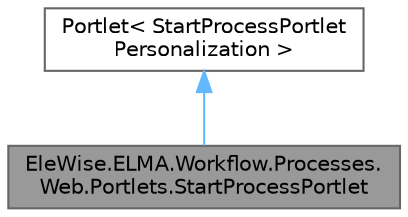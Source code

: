 digraph "EleWise.ELMA.Workflow.Processes.Web.Portlets.StartProcessPortlet"
{
 // LATEX_PDF_SIZE
  bgcolor="transparent";
  edge [fontname=Helvetica,fontsize=10,labelfontname=Helvetica,labelfontsize=10];
  node [fontname=Helvetica,fontsize=10,shape=box,height=0.2,width=0.4];
  Node1 [id="Node000001",label="EleWise.ELMA.Workflow.Processes.\lWeb.Portlets.StartProcessPortlet",height=0.2,width=0.4,color="gray40", fillcolor="grey60", style="filled", fontcolor="black",tooltip="Портлет \"Запуск процесса\"."];
  Node2 -> Node1 [id="edge1_Node000001_Node000002",dir="back",color="steelblue1",style="solid",tooltip=" "];
  Node2 [id="Node000002",label="Portlet\< StartProcessPortlet\lPersonalization \>",height=0.2,width=0.4,color="gray40", fillcolor="white", style="filled",tooltip=" "];
}
